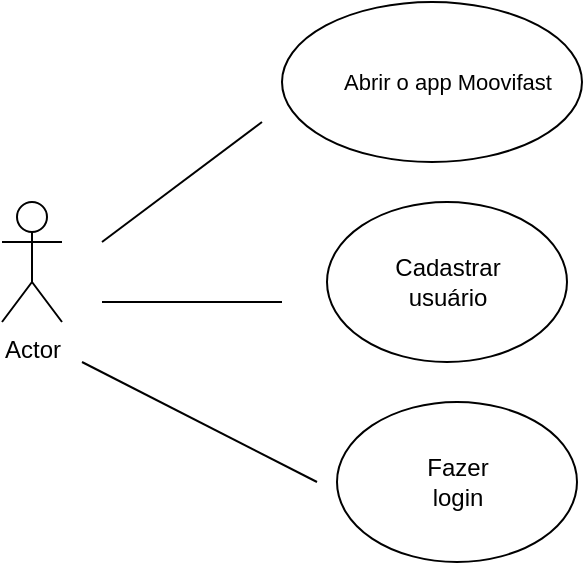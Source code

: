 <mxfile version="14.8.2" type="github"><diagram id="ED2NMSy5w46e0VxJ2Ie0" name="Page-1"><mxGraphModel dx="1038" dy="489" grid="1" gridSize="10" guides="1" tooltips="1" connect="1" arrows="1" fold="1" page="1" pageScale="1" pageWidth="827" pageHeight="1169" math="0" shadow="0"><root><mxCell id="0"/><mxCell id="1" parent="0"/><mxCell id="ArvXB6B7DMZlYtR2t0rw-1" value="Actor" style="shape=umlActor;verticalLabelPosition=bottom;verticalAlign=top;html=1;outlineConnect=0;" vertex="1" parent="1"><mxGeometry x="70" y="180" width="30" height="60" as="geometry"/></mxCell><mxCell id="ArvXB6B7DMZlYtR2t0rw-8" value="" style="ellipse;whiteSpace=wrap;html=1;" vertex="1" parent="1"><mxGeometry x="210" y="80" width="150" height="80" as="geometry"/></mxCell><mxCell id="ArvXB6B7DMZlYtR2t0rw-10" value="" style="ellipse;whiteSpace=wrap;html=1;" vertex="1" parent="1"><mxGeometry x="237.5" y="280" width="120" height="80" as="geometry"/></mxCell><mxCell id="ArvXB6B7DMZlYtR2t0rw-16" value="&lt;font style=&quot;font-size: 11px&quot;&gt;Abrir o app Moovifast&lt;/font&gt;" style="text;html=1;strokeColor=none;fillColor=none;align=center;verticalAlign=middle;whiteSpace=wrap;rounded=0;" vertex="1" parent="1"><mxGeometry x="227.5" y="110" width="130" height="20" as="geometry"/></mxCell><mxCell id="ArvXB6B7DMZlYtR2t0rw-18" value="Fazer login" style="text;html=1;strokeColor=none;fillColor=none;align=center;verticalAlign=middle;whiteSpace=wrap;rounded=0;" vertex="1" parent="1"><mxGeometry x="277.5" y="310" width="40" height="20" as="geometry"/></mxCell><mxCell id="ArvXB6B7DMZlYtR2t0rw-22" value="Cadastrar usuário" style="text;html=1;strokeColor=none;fillColor=none;align=center;verticalAlign=middle;whiteSpace=wrap;rounded=0;" vertex="1" parent="1"><mxGeometry x="262.5" y="200" width="60" height="20" as="geometry"/></mxCell><mxCell id="ArvXB6B7DMZlYtR2t0rw-25" value="" style="ellipse;whiteSpace=wrap;html=1;" vertex="1" parent="1"><mxGeometry x="232.5" y="180" width="120" height="80" as="geometry"/></mxCell><mxCell id="ArvXB6B7DMZlYtR2t0rw-24" value="Cadastrar usuário" style="text;html=1;strokeColor=none;fillColor=none;align=center;verticalAlign=middle;whiteSpace=wrap;rounded=0;" vertex="1" parent="1"><mxGeometry x="262.5" y="210" width="60" height="20" as="geometry"/></mxCell><mxCell id="ArvXB6B7DMZlYtR2t0rw-27" value="" style="endArrow=none;html=1;" edge="1" parent="1"><mxGeometry width="50" height="50" relative="1" as="geometry"><mxPoint x="120" y="200" as="sourcePoint"/><mxPoint x="200" y="140" as="targetPoint"/></mxGeometry></mxCell><mxCell id="ArvXB6B7DMZlYtR2t0rw-28" value="" style="endArrow=none;html=1;" edge="1" parent="1"><mxGeometry width="50" height="50" relative="1" as="geometry"><mxPoint x="120" y="230" as="sourcePoint"/><mxPoint x="210" y="230" as="targetPoint"/></mxGeometry></mxCell><mxCell id="ArvXB6B7DMZlYtR2t0rw-29" value="" style="endArrow=none;html=1;" edge="1" parent="1"><mxGeometry width="50" height="50" relative="1" as="geometry"><mxPoint x="110" y="260" as="sourcePoint"/><mxPoint x="227.5" y="320" as="targetPoint"/><Array as="points"/></mxGeometry></mxCell></root></mxGraphModel></diagram></mxfile>